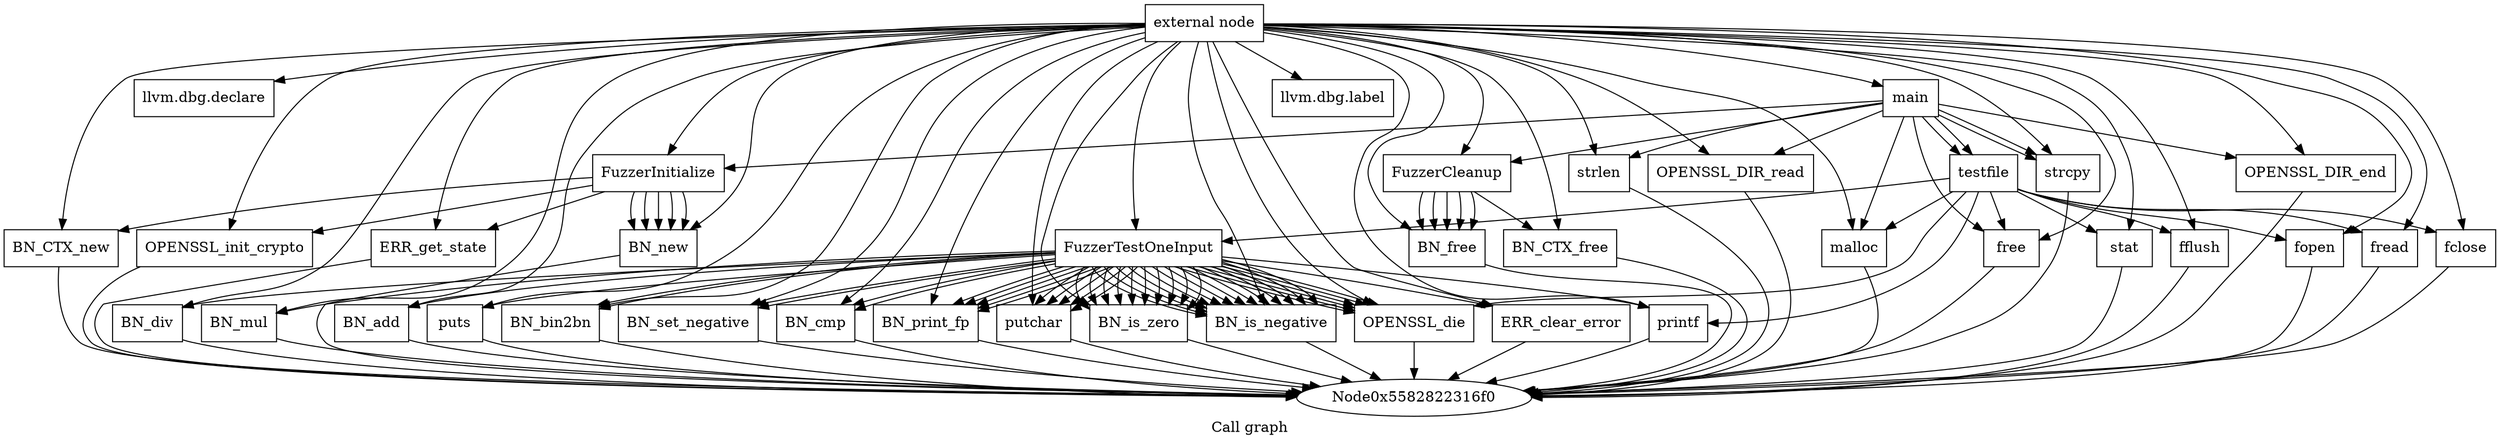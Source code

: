 digraph "Call graph" {
	label="Call graph";

	Node0x5582822316c0 [shape=record,label="{external node}"];
	Node0x5582822316c0 -> Node0x558282231760;
	Node0x5582822316c0 -> Node0x5582822319c0;
	Node0x5582822316c0 -> Node0x558282231800;
	Node0x5582822316c0 -> Node0x558282231830;
	Node0x5582822316c0 -> Node0x5582822318e0;
	Node0x5582822316c0 -> Node0x558282231950;
	Node0x5582822316c0 -> Node0x558282231ac0;
	Node0x5582822316c0 -> Node0x558282231b30;
	Node0x5582822316c0 -> Node0x558282231bd0;
	Node0x5582822316c0 -> Node0x558282231b60;
	Node0x5582822316c0 -> Node0x558282231c80;
	Node0x5582822316c0 -> Node0x558282231cf0;
	Node0x5582822316c0 -> Node0x558282231d60;
	Node0x5582822316c0 -> Node0x558282231dd0;
	Node0x5582822316c0 -> Node0x558282231e40;
	Node0x5582822316c0 -> Node0x558282231eb0;
	Node0x5582822316c0 -> Node0x558282231f20;
	Node0x5582822316c0 -> Node0x558282231f90;
	Node0x5582822316c0 -> Node0x5582821e3150;
	Node0x5582822316c0 -> Node0x5582821e31c0;
	Node0x5582822316c0 -> Node0x5582821e3510;
	Node0x5582822316c0 -> Node0x5582821e3230;
	Node0x5582822316c0 -> Node0x5582821e35b0;
	Node0x5582822316c0 -> Node0x5582821e3620;
	Node0x5582822316c0 -> Node0x5582821e3650;
	Node0x5582822316c0 -> Node0x5582821e3760;
	Node0x5582822316c0 -> Node0x5582821e3800;
	Node0x5582822316c0 -> Node0x5582821e3790;
	Node0x5582822316c0 -> Node0x5582821e38b0;
	Node0x5582822316c0 -> Node0x5582821e38e0;
	Node0x5582822316c0 -> Node0x5582821ff6d0;
	Node0x5582822316c0 -> Node0x5582821ff740;
	Node0x5582822316c0 -> Node0x5582821ff870;
	Node0x5582822316c0 -> Node0x5582821ff8a0;
	Node0x5582822316c0 -> Node0x5582821ff950;
	Node0x5582822316c0 -> Node0x5582821ff9c0;
	Node0x5582822316c0 -> Node0x5582821ffa30;
	Node0x5582822319c0 [shape=record,label="{llvm.dbg.declare}"];
	Node0x558282231760 [shape=record,label="{FuzzerInitialize}"];
	Node0x558282231760 -> Node0x558282231800;
	Node0x558282231760 -> Node0x558282231800;
	Node0x558282231760 -> Node0x558282231800;
	Node0x558282231760 -> Node0x558282231800;
	Node0x558282231760 -> Node0x558282231800;
	Node0x558282231760 -> Node0x558282231830;
	Node0x558282231760 -> Node0x5582822318e0;
	Node0x558282231760 -> Node0x558282231950;
	Node0x558282231800 [shape=record,label="{BN_new}"];
	Node0x558282231800 -> Node0x5582822316f0;
	Node0x558282231830 [shape=record,label="{BN_CTX_new}"];
	Node0x558282231830 -> Node0x5582822316f0;
	Node0x5582822318e0 [shape=record,label="{OPENSSL_init_crypto}"];
	Node0x5582822318e0 -> Node0x5582822316f0;
	Node0x558282231950 [shape=record,label="{ERR_get_state}"];
	Node0x558282231950 -> Node0x5582822316f0;
	Node0x558282231ac0 [shape=record,label="{FuzzerTestOneInput}"];
	Node0x558282231ac0 -> Node0x558282231b30;
	Node0x558282231ac0 -> Node0x558282231bd0;
	Node0x558282231ac0 -> Node0x558282231b60;
	Node0x558282231ac0 -> Node0x558282231b30;
	Node0x558282231ac0 -> Node0x558282231bd0;
	Node0x558282231ac0 -> Node0x558282231b60;
	Node0x558282231ac0 -> Node0x558282231c80;
	Node0x558282231ac0 -> Node0x558282231cf0;
	Node0x558282231ac0 -> Node0x558282231bd0;
	Node0x558282231ac0 -> Node0x558282231c80;
	Node0x558282231ac0 -> Node0x558282231c80;
	Node0x558282231ac0 -> Node0x558282231c80;
	Node0x558282231ac0 -> Node0x558282231d60;
	Node0x558282231ac0 -> Node0x558282231d60;
	Node0x558282231ac0 -> Node0x558282231d60;
	Node0x558282231ac0 -> Node0x558282231c80;
	Node0x558282231ac0 -> Node0x558282231d60;
	Node0x558282231ac0 -> Node0x558282231c80;
	Node0x558282231ac0 -> Node0x558282231d60;
	Node0x558282231ac0 -> Node0x558282231d60;
	Node0x558282231ac0 -> Node0x558282231c80;
	Node0x558282231ac0 -> Node0x558282231d60;
	Node0x558282231ac0 -> Node0x558282231c80;
	Node0x558282231ac0 -> Node0x558282231dd0;
	Node0x558282231ac0 -> Node0x558282231bd0;
	Node0x558282231ac0 -> Node0x558282231e40;
	Node0x558282231ac0 -> Node0x558282231bd0;
	Node0x558282231ac0 -> Node0x558282231eb0;
	Node0x558282231ac0 -> Node0x558282231f20;
	Node0x558282231ac0 -> Node0x558282231f90;
	Node0x558282231ac0 -> Node0x558282231f20;
	Node0x558282231ac0 -> Node0x558282231f90;
	Node0x558282231ac0 -> Node0x558282231f20;
	Node0x558282231ac0 -> Node0x558282231f90;
	Node0x558282231ac0 -> Node0x558282231f20;
	Node0x558282231ac0 -> Node0x558282231f90;
	Node0x558282231ac0 -> Node0x558282231f20;
	Node0x558282231ac0 -> Node0x558282231f90;
	Node0x558282231ac0 -> Node0x558282231d60;
	Node0x558282231ac0 -> Node0x558282231d60;
	Node0x558282231ac0 -> Node0x558282231d60;
	Node0x558282231ac0 -> Node0x558282231d60;
	Node0x558282231ac0 -> Node0x558282231c80;
	Node0x558282231ac0 -> Node0x558282231d60;
	Node0x558282231ac0 -> Node0x558282231d60;
	Node0x558282231ac0 -> Node0x558282231d60;
	Node0x558282231ac0 -> Node0x558282231c80;
	Node0x558282231ac0 -> Node0x558282231eb0;
	Node0x558282231ac0 -> Node0x5582821e3150;
	Node0x558282231ac0 -> Node0x5582821e31c0;
	Node0x558282231ac0 -> Node0x558282231bd0;
	Node0x558282231ac0 -> Node0x5582821e3230;
	Node0x558282231b30 [shape=record,label="{BN_bin2bn}"];
	Node0x558282231b30 -> Node0x5582822316f0;
	Node0x558282231bd0 [shape=record,label="{OPENSSL_die}"];
	Node0x558282231bd0 -> Node0x5582822316f0;
	Node0x558282231b60 [shape=record,label="{BN_set_negative}"];
	Node0x558282231b60 -> Node0x5582822316f0;
	Node0x558282231c80 [shape=record,label="{BN_is_zero}"];
	Node0x558282231c80 -> Node0x5582822316f0;
	Node0x558282231cf0 [shape=record,label="{BN_div}"];
	Node0x558282231cf0 -> Node0x5582822316f0;
	Node0x558282231d60 [shape=record,label="{BN_is_negative}"];
	Node0x558282231d60 -> Node0x5582822316f0;
	Node0x558282231dd0 [shape=record,label="{BN_mul}"];
	Node0x558282231dd0 -> Node0x5582822316f0;
	Node0x558282231e40 [shape=record,label="{BN_add}"];
	Node0x558282231e40 -> Node0x5582822316f0;
	Node0x558282231eb0 [shape=record,label="{BN_cmp}"];
	Node0x558282231eb0 -> Node0x5582822316f0;
	Node0x558282231f20 [shape=record,label="{BN_print_fp}"];
	Node0x558282231f20 -> Node0x5582822316f0;
	Node0x558282231f90 [shape=record,label="{putchar}"];
	Node0x558282231f90 -> Node0x5582822316f0;
	Node0x5582821e3150 [shape=record,label="{printf}"];
	Node0x5582821e3150 -> Node0x5582822316f0;
	Node0x5582821e31c0 [shape=record,label="{puts}"];
	Node0x5582821e31c0 -> Node0x5582822316f0;
	Node0x5582821e3510 [shape=record,label="{llvm.dbg.label}"];
	Node0x5582821e3230 [shape=record,label="{ERR_clear_error}"];
	Node0x5582821e3230 -> Node0x5582822316f0;
	Node0x5582821e35b0 [shape=record,label="{FuzzerCleanup}"];
	Node0x5582821e35b0 -> Node0x5582821e3620;
	Node0x5582821e35b0 -> Node0x5582821e3620;
	Node0x5582821e35b0 -> Node0x5582821e3620;
	Node0x5582821e35b0 -> Node0x5582821e3620;
	Node0x5582821e35b0 -> Node0x5582821e3620;
	Node0x5582821e35b0 -> Node0x5582821e3650;
	Node0x5582821e3620 [shape=record,label="{BN_free}"];
	Node0x5582821e3620 -> Node0x5582822316f0;
	Node0x5582821e3650 [shape=record,label="{BN_CTX_free}"];
	Node0x5582821e3650 -> Node0x5582822316f0;
	Node0x5582821e3760 [shape=record,label="{main}"];
	Node0x5582821e3760 -> Node0x558282231760;
	Node0x5582821e3760 -> Node0x5582821e3800;
	Node0x5582821e3760 -> Node0x5582821e3790;
	Node0x5582821e3760 -> Node0x5582821e38b0;
	Node0x5582821e3760 -> Node0x5582821e38e0;
	Node0x5582821e3760 -> Node0x5582821e38e0;
	Node0x5582821e3760 -> Node0x5582821ff660;
	Node0x5582821e3760 -> Node0x5582821ff6d0;
	Node0x5582821e3760 -> Node0x5582821ff660;
	Node0x5582821e3760 -> Node0x5582821ff740;
	Node0x5582821e3760 -> Node0x5582821e35b0;
	Node0x5582821e3800 [shape=record,label="{strlen}"];
	Node0x5582821e3800 -> Node0x5582822316f0;
	Node0x5582821e3790 [shape=record,label="{OPENSSL_DIR_read}"];
	Node0x5582821e3790 -> Node0x5582822316f0;
	Node0x5582821e38b0 [shape=record,label="{malloc}"];
	Node0x5582821e38b0 -> Node0x5582822316f0;
	Node0x5582821e38e0 [shape=record,label="{strcpy}"];
	Node0x5582821e38e0 -> Node0x5582822316f0;
	Node0x5582821ff660 [shape=record,label="{testfile}"];
	Node0x5582821ff660 -> Node0x5582821ff870;
	Node0x5582821ff660 -> Node0x5582821e3150;
	Node0x5582821ff660 -> Node0x5582821ff8a0;
	Node0x5582821ff660 -> Node0x5582821ff950;
	Node0x5582821ff660 -> Node0x5582821e38b0;
	Node0x5582821ff660 -> Node0x5582821ff9c0;
	Node0x5582821ff660 -> Node0x558282231bd0;
	Node0x5582821ff660 -> Node0x558282231ac0;
	Node0x5582821ff660 -> Node0x5582821ff740;
	Node0x5582821ff660 -> Node0x5582821ffa30;
	Node0x5582821ff6d0 [shape=record,label="{OPENSSL_DIR_end}"];
	Node0x5582821ff6d0 -> Node0x5582822316f0;
	Node0x5582821ff740 [shape=record,label="{free}"];
	Node0x5582821ff740 -> Node0x5582822316f0;
	Node0x5582821ff870 [shape=record,label="{stat}"];
	Node0x5582821ff870 -> Node0x5582822316f0;
	Node0x5582821ff8a0 [shape=record,label="{fflush}"];
	Node0x5582821ff8a0 -> Node0x5582822316f0;
	Node0x5582821ff950 [shape=record,label="{fopen}"];
	Node0x5582821ff950 -> Node0x5582822316f0;
	Node0x5582821ff9c0 [shape=record,label="{fread}"];
	Node0x5582821ff9c0 -> Node0x5582822316f0;
	Node0x5582821ffa30 [shape=record,label="{fclose}"];
	Node0x5582821ffa30 -> Node0x5582822316f0;
}
